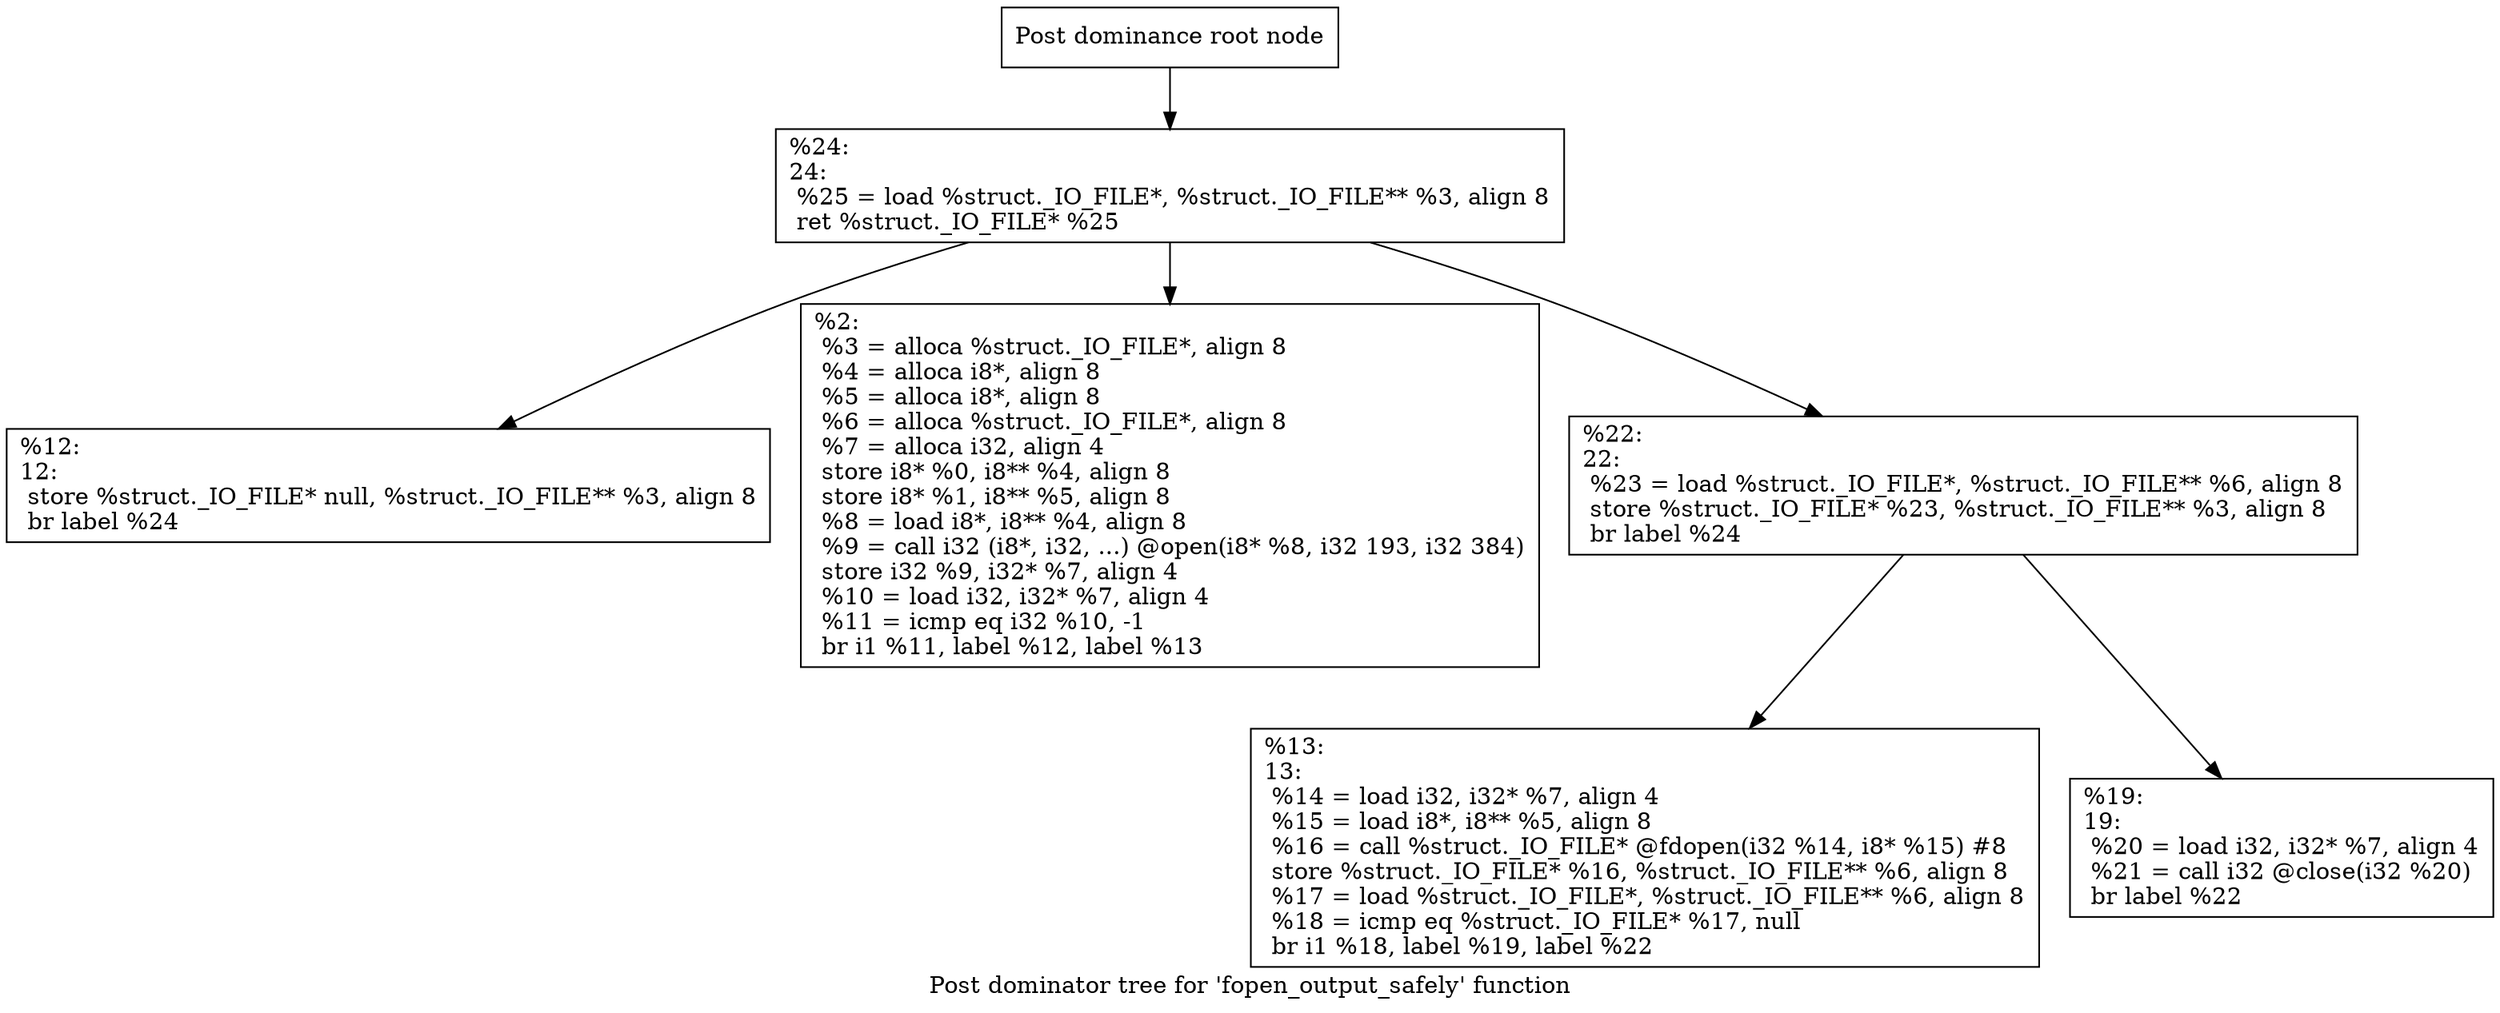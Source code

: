 digraph "Post dominator tree for 'fopen_output_safely' function" {
	label="Post dominator tree for 'fopen_output_safely' function";

	Node0x1257e20 [shape=record,label="{Post dominance root node}"];
	Node0x1257e20 -> Node0x161c270;
	Node0x161c270 [shape=record,label="{%24:\l24:                                               \l  %25 = load %struct._IO_FILE*, %struct._IO_FILE** %3, align 8\l  ret %struct._IO_FILE* %25\l}"];
	Node0x161c270 -> Node0x15f8700;
	Node0x161c270 -> Node0x16245c0;
	Node0x161c270 -> Node0x1560b70;
	Node0x15f8700 [shape=record,label="{%12:\l12:                                               \l  store %struct._IO_FILE* null, %struct._IO_FILE** %3, align 8\l  br label %24\l}"];
	Node0x16245c0 [shape=record,label="{%2:\l  %3 = alloca %struct._IO_FILE*, align 8\l  %4 = alloca i8*, align 8\l  %5 = alloca i8*, align 8\l  %6 = alloca %struct._IO_FILE*, align 8\l  %7 = alloca i32, align 4\l  store i8* %0, i8** %4, align 8\l  store i8* %1, i8** %5, align 8\l  %8 = load i8*, i8** %4, align 8\l  %9 = call i32 (i8*, i32, ...) @open(i8* %8, i32 193, i32 384)\l  store i32 %9, i32* %7, align 4\l  %10 = load i32, i32* %7, align 4\l  %11 = icmp eq i32 %10, -1\l  br i1 %11, label %12, label %13\l}"];
	Node0x1560b70 [shape=record,label="{%22:\l22:                                               \l  %23 = load %struct._IO_FILE*, %struct._IO_FILE** %6, align 8\l  store %struct._IO_FILE* %23, %struct._IO_FILE** %3, align 8\l  br label %24\l}"];
	Node0x1560b70 -> Node0x14fc260;
	Node0x1560b70 -> Node0x13811d0;
	Node0x14fc260 [shape=record,label="{%13:\l13:                                               \l  %14 = load i32, i32* %7, align 4\l  %15 = load i8*, i8** %5, align 8\l  %16 = call %struct._IO_FILE* @fdopen(i32 %14, i8* %15) #8\l  store %struct._IO_FILE* %16, %struct._IO_FILE** %6, align 8\l  %17 = load %struct._IO_FILE*, %struct._IO_FILE** %6, align 8\l  %18 = icmp eq %struct._IO_FILE* %17, null\l  br i1 %18, label %19, label %22\l}"];
	Node0x13811d0 [shape=record,label="{%19:\l19:                                               \l  %20 = load i32, i32* %7, align 4\l  %21 = call i32 @close(i32 %20)\l  br label %22\l}"];
}
